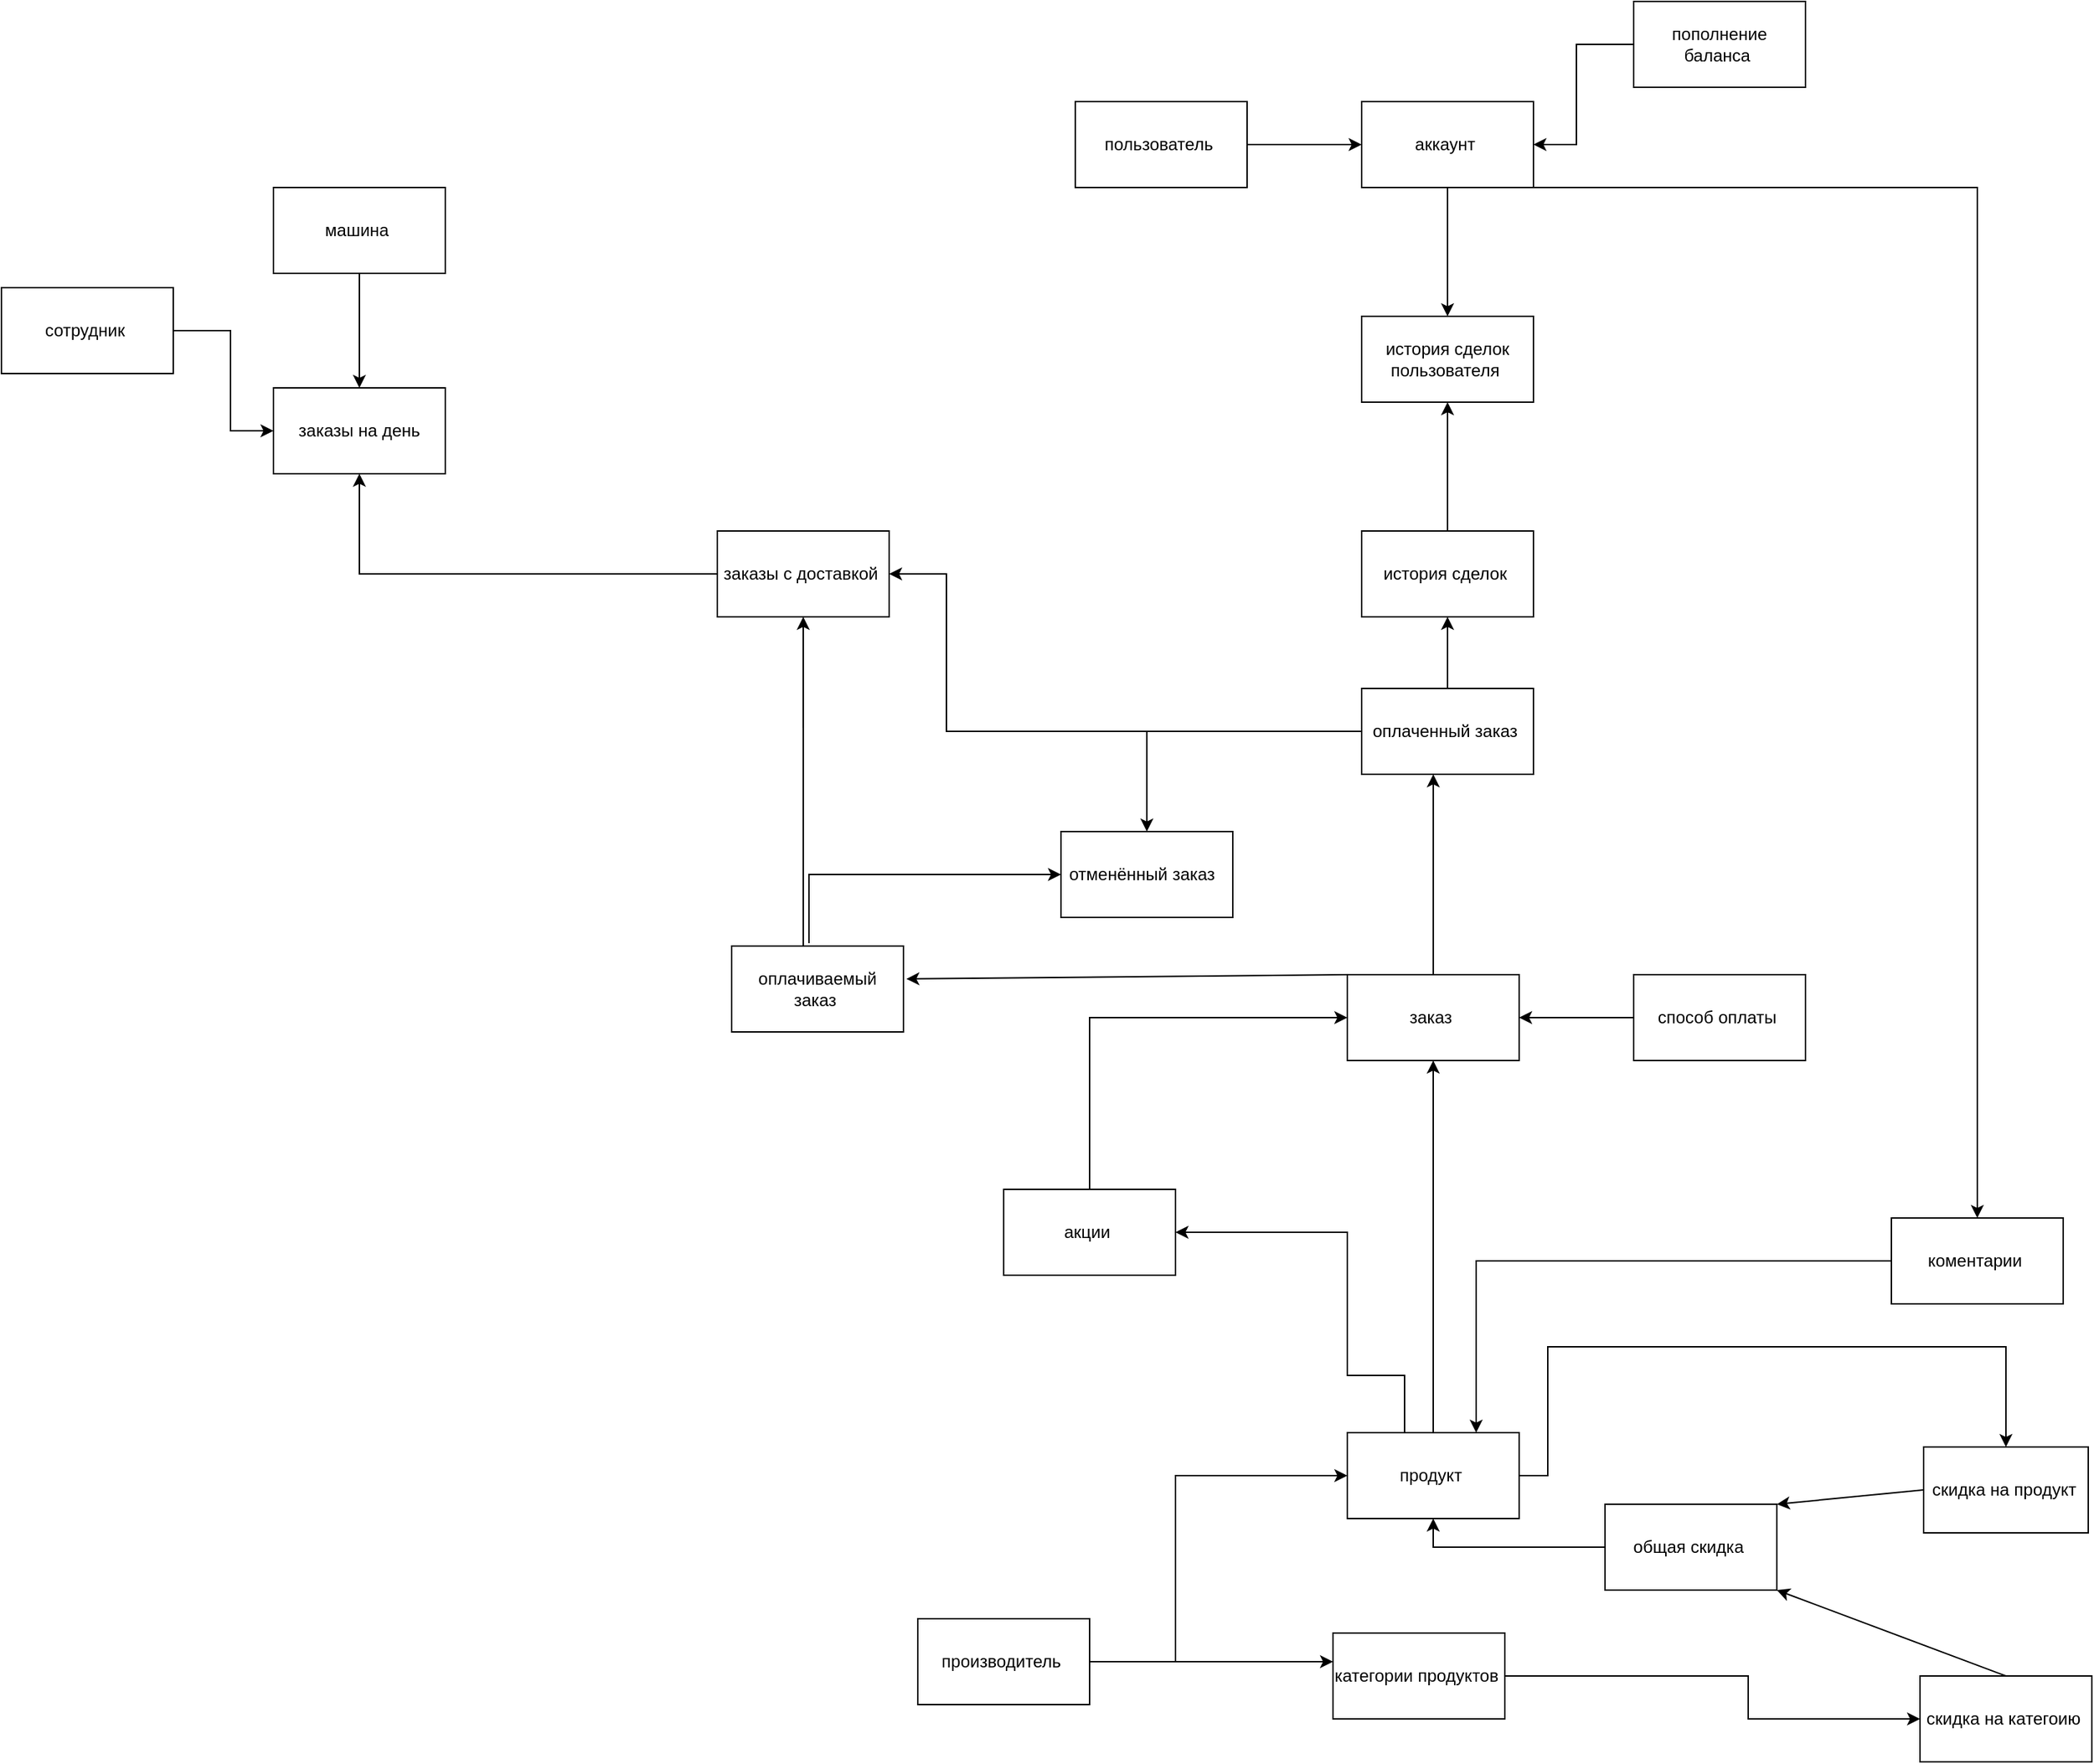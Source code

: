 <mxfile version="21.2.8" type="device" pages="2">
  <diagram name="Страница 1" id="geIFjYjPnE_OeMnOWGkT">
    <mxGraphModel dx="2876" dy="1206" grid="1" gridSize="10" guides="1" tooltips="1" connect="1" arrows="1" fold="1" page="1" pageScale="1" pageWidth="827" pageHeight="1169" math="0" shadow="0">
      <root>
        <mxCell id="0" />
        <mxCell id="1" parent="0" />
        <mxCell id="pGKbNOyH_VplZDwizvX3-1" value="пользователь&amp;nbsp;" style="rounded=0;whiteSpace=wrap;html=1;" parent="1" vertex="1">
          <mxGeometry x="250" y="270" width="120" height="60" as="geometry" />
        </mxCell>
        <mxCell id="TDMM4SeY3odUwWHmLBrj-1" value="аккаунт&amp;nbsp;" style="rounded=0;whiteSpace=wrap;html=1;" parent="1" vertex="1">
          <mxGeometry x="450" y="270" width="120" height="60" as="geometry" />
        </mxCell>
        <mxCell id="TDMM4SeY3odUwWHmLBrj-2" value="" style="endArrow=classic;html=1;rounded=0;exitX=1;exitY=0.5;exitDx=0;exitDy=0;entryX=0;entryY=0.5;entryDx=0;entryDy=0;" parent="1" source="pGKbNOyH_VplZDwizvX3-1" target="TDMM4SeY3odUwWHmLBrj-1" edge="1">
          <mxGeometry width="50" height="50" relative="1" as="geometry">
            <mxPoint x="390" y="430" as="sourcePoint" />
            <mxPoint x="440" y="380" as="targetPoint" />
          </mxGeometry>
        </mxCell>
        <mxCell id="TDMM4SeY3odUwWHmLBrj-3" value="пополнение баланса&amp;nbsp;" style="rounded=0;whiteSpace=wrap;html=1;" parent="1" vertex="1">
          <mxGeometry x="640" y="200" width="120" height="60" as="geometry" />
        </mxCell>
        <mxCell id="TDMM4SeY3odUwWHmLBrj-4" value="" style="endArrow=classic;html=1;rounded=0;exitX=0;exitY=0.5;exitDx=0;exitDy=0;entryX=1;entryY=0.5;entryDx=0;entryDy=0;" parent="1" source="TDMM4SeY3odUwWHmLBrj-3" target="TDMM4SeY3odUwWHmLBrj-1" edge="1">
          <mxGeometry width="50" height="50" relative="1" as="geometry">
            <mxPoint x="390" y="430" as="sourcePoint" />
            <mxPoint x="440" y="380" as="targetPoint" />
            <Array as="points">
              <mxPoint x="600" y="230" />
              <mxPoint x="600" y="300" />
            </Array>
          </mxGeometry>
        </mxCell>
        <mxCell id="TDMM4SeY3odUwWHmLBrj-5" value="" style="endArrow=classic;html=1;rounded=0;exitX=0.5;exitY=1;exitDx=0;exitDy=0;" parent="1" source="TDMM4SeY3odUwWHmLBrj-1" target="TDMM4SeY3odUwWHmLBrj-6" edge="1">
          <mxGeometry width="50" height="50" relative="1" as="geometry">
            <mxPoint x="390" y="430" as="sourcePoint" />
            <mxPoint x="510" y="450" as="targetPoint" />
          </mxGeometry>
        </mxCell>
        <mxCell id="TDMM4SeY3odUwWHmLBrj-6" value="история сделок пользователя&amp;nbsp;" style="rounded=0;whiteSpace=wrap;html=1;" parent="1" vertex="1">
          <mxGeometry x="450" y="420" width="120" height="60" as="geometry" />
        </mxCell>
        <mxCell id="TDMM4SeY3odUwWHmLBrj-7" value="заказы на день" style="rounded=0;whiteSpace=wrap;html=1;" parent="1" vertex="1">
          <mxGeometry x="-310" y="470" width="120" height="60" as="geometry" />
        </mxCell>
        <mxCell id="TDMM4SeY3odUwWHmLBrj-8" value="сотрудник&amp;nbsp;" style="rounded=0;whiteSpace=wrap;html=1;" parent="1" vertex="1">
          <mxGeometry x="-500" y="400" width="120" height="60" as="geometry" />
        </mxCell>
        <mxCell id="TDMM4SeY3odUwWHmLBrj-9" value="машина&amp;nbsp;" style="rounded=0;whiteSpace=wrap;html=1;" parent="1" vertex="1">
          <mxGeometry x="-310" y="330" width="120" height="60" as="geometry" />
        </mxCell>
        <mxCell id="TDMM4SeY3odUwWHmLBrj-10" value="история сделок&amp;nbsp;" style="rounded=0;whiteSpace=wrap;html=1;" parent="1" vertex="1">
          <mxGeometry x="450" y="570" width="120" height="60" as="geometry" />
        </mxCell>
        <mxCell id="TDMM4SeY3odUwWHmLBrj-11" value="оплаченный заказ&amp;nbsp;" style="rounded=0;whiteSpace=wrap;html=1;" parent="1" vertex="1">
          <mxGeometry x="450" y="680" width="120" height="60" as="geometry" />
        </mxCell>
        <mxCell id="TDMM4SeY3odUwWHmLBrj-12" value="оплачиваемый заказ&amp;nbsp;" style="rounded=0;whiteSpace=wrap;html=1;" parent="1" vertex="1">
          <mxGeometry x="10" y="860" width="120" height="60" as="geometry" />
        </mxCell>
        <mxCell id="TDMM4SeY3odUwWHmLBrj-13" value="отменённый заказ&amp;nbsp;&amp;nbsp;" style="rounded=0;whiteSpace=wrap;html=1;" parent="1" vertex="1">
          <mxGeometry x="240" y="780" width="120" height="60" as="geometry" />
        </mxCell>
        <mxCell id="fpAQPMwGpUmbMZwcHKRn-29" style="edgeStyle=orthogonalEdgeStyle;rounded=0;orthogonalLoop=1;jettySize=auto;html=1;entryX=0.417;entryY=1;entryDx=0;entryDy=0;entryPerimeter=0;" edge="1" parent="1" source="TDMM4SeY3odUwWHmLBrj-14" target="TDMM4SeY3odUwWHmLBrj-11">
          <mxGeometry relative="1" as="geometry" />
        </mxCell>
        <mxCell id="TDMM4SeY3odUwWHmLBrj-14" value="заказ&amp;nbsp;" style="rounded=0;whiteSpace=wrap;html=1;" parent="1" vertex="1">
          <mxGeometry x="440" y="880" width="120" height="60" as="geometry" />
        </mxCell>
        <mxCell id="fpAQPMwGpUmbMZwcHKRn-1" value="продукт&amp;nbsp;" style="rounded=0;whiteSpace=wrap;html=1;" vertex="1" parent="1">
          <mxGeometry x="440" y="1200" width="120" height="60" as="geometry" />
        </mxCell>
        <mxCell id="fpAQPMwGpUmbMZwcHKRn-2" value="скидка на продукт&amp;nbsp;" style="rounded=0;whiteSpace=wrap;html=1;" vertex="1" parent="1">
          <mxGeometry x="842.5" y="1210" width="115" height="60" as="geometry" />
        </mxCell>
        <mxCell id="fpAQPMwGpUmbMZwcHKRn-3" value="скидка на категоию&amp;nbsp;" style="rounded=0;whiteSpace=wrap;html=1;" vertex="1" parent="1">
          <mxGeometry x="840" y="1370" width="120" height="60" as="geometry" />
        </mxCell>
        <mxCell id="fpAQPMwGpUmbMZwcHKRn-4" value="способ оплаты&amp;nbsp;" style="rounded=0;whiteSpace=wrap;html=1;" vertex="1" parent="1">
          <mxGeometry x="640" y="880" width="120" height="60" as="geometry" />
        </mxCell>
        <mxCell id="fpAQPMwGpUmbMZwcHKRn-5" value="коментарии&amp;nbsp;" style="rounded=0;whiteSpace=wrap;html=1;" vertex="1" parent="1">
          <mxGeometry x="820" y="1050" width="120" height="60" as="geometry" />
        </mxCell>
        <mxCell id="fpAQPMwGpUmbMZwcHKRn-6" value="акции&amp;nbsp;" style="rounded=0;whiteSpace=wrap;html=1;" vertex="1" parent="1">
          <mxGeometry x="200" y="1030" width="120" height="60" as="geometry" />
        </mxCell>
        <mxCell id="fpAQPMwGpUmbMZwcHKRn-7" value="категории продуктов&amp;nbsp;" style="rounded=0;whiteSpace=wrap;html=1;" vertex="1" parent="1">
          <mxGeometry x="430" y="1340" width="120" height="60" as="geometry" />
        </mxCell>
        <mxCell id="fpAQPMwGpUmbMZwcHKRn-8" value="производитель&amp;nbsp;" style="rounded=0;whiteSpace=wrap;html=1;" vertex="1" parent="1">
          <mxGeometry x="140" y="1330" width="120" height="60" as="geometry" />
        </mxCell>
        <mxCell id="fpAQPMwGpUmbMZwcHKRn-11" value="" style="endArrow=classic;html=1;rounded=0;exitX=1;exitY=0.5;exitDx=0;exitDy=0;entryX=0;entryY=0.5;entryDx=0;entryDy=0;" edge="1" parent="1" source="fpAQPMwGpUmbMZwcHKRn-8" target="fpAQPMwGpUmbMZwcHKRn-1">
          <mxGeometry width="50" height="50" relative="1" as="geometry">
            <mxPoint x="380" y="1130" as="sourcePoint" />
            <mxPoint x="430" y="1080" as="targetPoint" />
            <Array as="points">
              <mxPoint x="320" y="1360" />
              <mxPoint x="320" y="1230" />
            </Array>
          </mxGeometry>
        </mxCell>
        <mxCell id="fpAQPMwGpUmbMZwcHKRn-12" value="" style="endArrow=classic;html=1;rounded=0;exitX=1;exitY=0.5;exitDx=0;exitDy=0;" edge="1" parent="1" source="fpAQPMwGpUmbMZwcHKRn-8">
          <mxGeometry width="50" height="50" relative="1" as="geometry">
            <mxPoint x="380" y="1130" as="sourcePoint" />
            <mxPoint x="430" y="1360" as="targetPoint" />
          </mxGeometry>
        </mxCell>
        <mxCell id="fpAQPMwGpUmbMZwcHKRn-13" value="общая скидка&amp;nbsp;" style="rounded=0;whiteSpace=wrap;html=1;" vertex="1" parent="1">
          <mxGeometry x="620" y="1250" width="120" height="60" as="geometry" />
        </mxCell>
        <mxCell id="fpAQPMwGpUmbMZwcHKRn-14" value="" style="endArrow=classic;html=1;rounded=0;exitX=0.5;exitY=0;exitDx=0;exitDy=0;entryX=1;entryY=1;entryDx=0;entryDy=0;" edge="1" parent="1" source="fpAQPMwGpUmbMZwcHKRn-3" target="fpAQPMwGpUmbMZwcHKRn-13">
          <mxGeometry width="50" height="50" relative="1" as="geometry">
            <mxPoint x="770" y="1260" as="sourcePoint" />
            <mxPoint x="430" y="1080" as="targetPoint" />
          </mxGeometry>
        </mxCell>
        <mxCell id="fpAQPMwGpUmbMZwcHKRn-15" value="" style="endArrow=classic;html=1;rounded=0;exitX=1;exitY=0.5;exitDx=0;exitDy=0;" edge="1" parent="1" source="fpAQPMwGpUmbMZwcHKRn-7">
          <mxGeometry width="50" height="50" relative="1" as="geometry">
            <mxPoint x="380" y="1130" as="sourcePoint" />
            <mxPoint x="840" y="1400" as="targetPoint" />
            <Array as="points">
              <mxPoint x="720" y="1370" />
              <mxPoint x="720" y="1400" />
            </Array>
          </mxGeometry>
        </mxCell>
        <mxCell id="fpAQPMwGpUmbMZwcHKRn-16" value="" style="endArrow=classic;html=1;rounded=0;exitX=0;exitY=0.5;exitDx=0;exitDy=0;entryX=1;entryY=0;entryDx=0;entryDy=0;" edge="1" parent="1" source="fpAQPMwGpUmbMZwcHKRn-2" target="fpAQPMwGpUmbMZwcHKRn-13">
          <mxGeometry width="50" height="50" relative="1" as="geometry">
            <mxPoint x="380" y="1130" as="sourcePoint" />
            <mxPoint x="430" y="1080" as="targetPoint" />
          </mxGeometry>
        </mxCell>
        <mxCell id="fpAQPMwGpUmbMZwcHKRn-17" value="" style="endArrow=classic;html=1;rounded=0;exitX=1;exitY=0.5;exitDx=0;exitDy=0;entryX=0.5;entryY=0;entryDx=0;entryDy=0;" edge="1" parent="1" source="fpAQPMwGpUmbMZwcHKRn-1" target="fpAQPMwGpUmbMZwcHKRn-2">
          <mxGeometry width="50" height="50" relative="1" as="geometry">
            <mxPoint x="380" y="1130" as="sourcePoint" />
            <mxPoint x="430" y="1080" as="targetPoint" />
            <Array as="points">
              <mxPoint x="580" y="1230" />
              <mxPoint x="580" y="1140" />
              <mxPoint x="900" y="1140" />
            </Array>
          </mxGeometry>
        </mxCell>
        <mxCell id="fpAQPMwGpUmbMZwcHKRn-20" value="" style="endArrow=classic;html=1;rounded=0;exitX=0.5;exitY=0;exitDx=0;exitDy=0;entryX=0.5;entryY=1;entryDx=0;entryDy=0;" edge="1" parent="1" source="fpAQPMwGpUmbMZwcHKRn-1" target="TDMM4SeY3odUwWHmLBrj-14">
          <mxGeometry width="50" height="50" relative="1" as="geometry">
            <mxPoint x="380" y="1130" as="sourcePoint" />
            <mxPoint x="430" y="1080" as="targetPoint" />
          </mxGeometry>
        </mxCell>
        <mxCell id="fpAQPMwGpUmbMZwcHKRn-21" value="" style="endArrow=classic;html=1;rounded=0;exitX=0.5;exitY=0;exitDx=0;exitDy=0;entryX=1;entryY=0.5;entryDx=0;entryDy=0;" edge="1" parent="1" source="fpAQPMwGpUmbMZwcHKRn-1" target="fpAQPMwGpUmbMZwcHKRn-6">
          <mxGeometry width="50" height="50" relative="1" as="geometry">
            <mxPoint x="380" y="1130" as="sourcePoint" />
            <mxPoint x="430" y="1080" as="targetPoint" />
            <Array as="points">
              <mxPoint x="480" y="1200" />
              <mxPoint x="480" y="1160" />
              <mxPoint x="440" y="1160" />
              <mxPoint x="440" y="1060" />
            </Array>
          </mxGeometry>
        </mxCell>
        <mxCell id="fpAQPMwGpUmbMZwcHKRn-23" value="" style="endArrow=classic;html=1;rounded=0;exitX=0.5;exitY=0;exitDx=0;exitDy=0;entryX=0;entryY=0.5;entryDx=0;entryDy=0;" edge="1" parent="1" source="fpAQPMwGpUmbMZwcHKRn-6" target="TDMM4SeY3odUwWHmLBrj-14">
          <mxGeometry width="50" height="50" relative="1" as="geometry">
            <mxPoint x="380" y="1130" as="sourcePoint" />
            <mxPoint x="430" y="1080" as="targetPoint" />
            <Array as="points">
              <mxPoint x="260" y="910" />
            </Array>
          </mxGeometry>
        </mxCell>
        <mxCell id="fpAQPMwGpUmbMZwcHKRn-24" value="" style="endArrow=classic;html=1;rounded=0;exitX=0;exitY=0.5;exitDx=0;exitDy=0;entryX=1;entryY=0.5;entryDx=0;entryDy=0;" edge="1" parent="1" source="fpAQPMwGpUmbMZwcHKRn-4" target="TDMM4SeY3odUwWHmLBrj-14">
          <mxGeometry width="50" height="50" relative="1" as="geometry">
            <mxPoint x="380" y="1130" as="sourcePoint" />
            <mxPoint x="430" y="1080" as="targetPoint" />
          </mxGeometry>
        </mxCell>
        <mxCell id="fpAQPMwGpUmbMZwcHKRn-30" value="" style="endArrow=classic;html=1;rounded=0;exitX=0;exitY=0;exitDx=0;exitDy=0;entryX=1.017;entryY=0.383;entryDx=0;entryDy=0;entryPerimeter=0;" edge="1" parent="1" source="TDMM4SeY3odUwWHmLBrj-14" target="TDMM4SeY3odUwWHmLBrj-12">
          <mxGeometry width="50" height="50" relative="1" as="geometry">
            <mxPoint x="380" y="960" as="sourcePoint" />
            <mxPoint x="430" y="910" as="targetPoint" />
          </mxGeometry>
        </mxCell>
        <mxCell id="fpAQPMwGpUmbMZwcHKRn-31" value="" style="endArrow=classic;html=1;rounded=0;exitX=0.45;exitY=-0.033;exitDx=0;exitDy=0;exitPerimeter=0;entryX=0;entryY=0.5;entryDx=0;entryDy=0;" edge="1" parent="1" source="TDMM4SeY3odUwWHmLBrj-12" target="TDMM4SeY3odUwWHmLBrj-13">
          <mxGeometry width="50" height="50" relative="1" as="geometry">
            <mxPoint x="380" y="960" as="sourcePoint" />
            <mxPoint x="430" y="910" as="targetPoint" />
            <Array as="points">
              <mxPoint x="64" y="810" />
            </Array>
          </mxGeometry>
        </mxCell>
        <mxCell id="fpAQPMwGpUmbMZwcHKRn-32" value="" style="endArrow=classic;html=1;rounded=0;exitX=0;exitY=0.5;exitDx=0;exitDy=0;entryX=0.5;entryY=0;entryDx=0;entryDy=0;" edge="1" parent="1" source="TDMM4SeY3odUwWHmLBrj-11" target="TDMM4SeY3odUwWHmLBrj-13">
          <mxGeometry width="50" height="50" relative="1" as="geometry">
            <mxPoint x="380" y="790" as="sourcePoint" />
            <mxPoint x="430" y="740" as="targetPoint" />
            <Array as="points">
              <mxPoint x="300" y="710" />
            </Array>
          </mxGeometry>
        </mxCell>
        <mxCell id="fpAQPMwGpUmbMZwcHKRn-34" value="заказы с доставкой&amp;nbsp;" style="rounded=0;whiteSpace=wrap;html=1;" vertex="1" parent="1">
          <mxGeometry y="570" width="120" height="60" as="geometry" />
        </mxCell>
        <mxCell id="fpAQPMwGpUmbMZwcHKRn-35" value="" style="endArrow=classic;html=1;rounded=0;exitX=0.5;exitY=0;exitDx=0;exitDy=0;entryX=0.5;entryY=1;entryDx=0;entryDy=0;" edge="1" parent="1" source="TDMM4SeY3odUwWHmLBrj-11" target="TDMM4SeY3odUwWHmLBrj-10">
          <mxGeometry width="50" height="50" relative="1" as="geometry">
            <mxPoint x="380" y="630" as="sourcePoint" />
            <mxPoint x="430" y="580" as="targetPoint" />
          </mxGeometry>
        </mxCell>
        <mxCell id="fpAQPMwGpUmbMZwcHKRn-36" value="" style="endArrow=classic;html=1;rounded=0;exitX=0.5;exitY=0;exitDx=0;exitDy=0;entryX=0.5;entryY=1;entryDx=0;entryDy=0;" edge="1" parent="1" source="TDMM4SeY3odUwWHmLBrj-10" target="TDMM4SeY3odUwWHmLBrj-6">
          <mxGeometry width="50" height="50" relative="1" as="geometry">
            <mxPoint x="380" y="630" as="sourcePoint" />
            <mxPoint x="430" y="580" as="targetPoint" />
          </mxGeometry>
        </mxCell>
        <mxCell id="fpAQPMwGpUmbMZwcHKRn-38" value="" style="endArrow=classic;html=1;rounded=0;exitX=0.417;exitY=0;exitDx=0;exitDy=0;exitPerimeter=0;" edge="1" parent="1" source="TDMM4SeY3odUwWHmLBrj-12" target="fpAQPMwGpUmbMZwcHKRn-34">
          <mxGeometry width="50" height="50" relative="1" as="geometry">
            <mxPoint x="380" y="630" as="sourcePoint" />
            <mxPoint x="430" y="580" as="targetPoint" />
          </mxGeometry>
        </mxCell>
        <mxCell id="fpAQPMwGpUmbMZwcHKRn-39" value="" style="endArrow=classic;html=1;rounded=0;exitX=0;exitY=0.5;exitDx=0;exitDy=0;entryX=1;entryY=0.5;entryDx=0;entryDy=0;" edge="1" parent="1" source="TDMM4SeY3odUwWHmLBrj-11" target="fpAQPMwGpUmbMZwcHKRn-34">
          <mxGeometry width="50" height="50" relative="1" as="geometry">
            <mxPoint x="380" y="630" as="sourcePoint" />
            <mxPoint x="430" y="580" as="targetPoint" />
            <Array as="points">
              <mxPoint x="160" y="710" />
              <mxPoint x="160" y="600" />
            </Array>
          </mxGeometry>
        </mxCell>
        <mxCell id="fpAQPMwGpUmbMZwcHKRn-40" value="" style="endArrow=classic;html=1;rounded=0;exitX=0;exitY=0.5;exitDx=0;exitDy=0;entryX=0.5;entryY=1;entryDx=0;entryDy=0;" edge="1" parent="1" source="fpAQPMwGpUmbMZwcHKRn-34" target="TDMM4SeY3odUwWHmLBrj-7">
          <mxGeometry width="50" height="50" relative="1" as="geometry">
            <mxPoint y="630" as="sourcePoint" />
            <mxPoint x="50" y="580" as="targetPoint" />
            <Array as="points">
              <mxPoint x="-250" y="600" />
            </Array>
          </mxGeometry>
        </mxCell>
        <mxCell id="fpAQPMwGpUmbMZwcHKRn-41" value="" style="endArrow=classic;html=1;rounded=0;exitX=0.5;exitY=1;exitDx=0;exitDy=0;entryX=0.5;entryY=0;entryDx=0;entryDy=0;" edge="1" parent="1" source="TDMM4SeY3odUwWHmLBrj-9" target="TDMM4SeY3odUwWHmLBrj-7">
          <mxGeometry width="50" height="50" relative="1" as="geometry">
            <mxPoint y="630" as="sourcePoint" />
            <mxPoint x="50" y="580" as="targetPoint" />
          </mxGeometry>
        </mxCell>
        <mxCell id="fpAQPMwGpUmbMZwcHKRn-42" value="" style="endArrow=classic;html=1;rounded=0;exitX=1;exitY=0.5;exitDx=0;exitDy=0;entryX=0;entryY=0.5;entryDx=0;entryDy=0;" edge="1" parent="1" source="TDMM4SeY3odUwWHmLBrj-8" target="TDMM4SeY3odUwWHmLBrj-7">
          <mxGeometry width="50" height="50" relative="1" as="geometry">
            <mxPoint y="630" as="sourcePoint" />
            <mxPoint x="50" y="580" as="targetPoint" />
            <Array as="points">
              <mxPoint x="-340" y="430" />
              <mxPoint x="-340" y="500" />
            </Array>
          </mxGeometry>
        </mxCell>
        <mxCell id="fpAQPMwGpUmbMZwcHKRn-43" value="" style="endArrow=classic;html=1;rounded=0;exitX=0;exitY=0.5;exitDx=0;exitDy=0;entryX=0.5;entryY=1;entryDx=0;entryDy=0;" edge="1" parent="1" source="fpAQPMwGpUmbMZwcHKRn-13" target="fpAQPMwGpUmbMZwcHKRn-1">
          <mxGeometry width="50" height="50" relative="1" as="geometry">
            <mxPoint x="190" y="1290" as="sourcePoint" />
            <mxPoint x="240" y="1240" as="targetPoint" />
            <Array as="points">
              <mxPoint x="500" y="1280" />
            </Array>
          </mxGeometry>
        </mxCell>
        <mxCell id="fpAQPMwGpUmbMZwcHKRn-44" value="" style="endArrow=classic;html=1;rounded=0;exitX=0.75;exitY=1;exitDx=0;exitDy=0;entryX=0.5;entryY=0;entryDx=0;entryDy=0;" edge="1" parent="1" source="TDMM4SeY3odUwWHmLBrj-1" target="fpAQPMwGpUmbMZwcHKRn-5">
          <mxGeometry width="50" height="50" relative="1" as="geometry">
            <mxPoint x="200" y="570" as="sourcePoint" />
            <mxPoint x="250" y="520" as="targetPoint" />
            <Array as="points">
              <mxPoint x="880" y="330" />
            </Array>
          </mxGeometry>
        </mxCell>
        <mxCell id="fpAQPMwGpUmbMZwcHKRn-45" value="" style="endArrow=classic;html=1;rounded=0;exitX=0;exitY=0.5;exitDx=0;exitDy=0;entryX=0.75;entryY=0;entryDx=0;entryDy=0;" edge="1" parent="1" source="fpAQPMwGpUmbMZwcHKRn-5" target="fpAQPMwGpUmbMZwcHKRn-1">
          <mxGeometry width="50" height="50" relative="1" as="geometry">
            <mxPoint x="310" y="1190" as="sourcePoint" />
            <mxPoint x="360" y="1140" as="targetPoint" />
            <Array as="points">
              <mxPoint x="530" y="1080" />
            </Array>
          </mxGeometry>
        </mxCell>
      </root>
    </mxGraphModel>
  </diagram>
  <diagram id="Uux48HykHQynCecnKqJx" name="Страница 2">
    <mxGraphModel dx="1434" dy="844" grid="1" gridSize="10" guides="1" tooltips="1" connect="1" arrows="1" fold="1" page="1" pageScale="1" pageWidth="827" pageHeight="1169" math="0" shadow="0">
      <root>
        <mxCell id="0" />
        <mxCell id="1" parent="0" />
      </root>
    </mxGraphModel>
  </diagram>
</mxfile>

